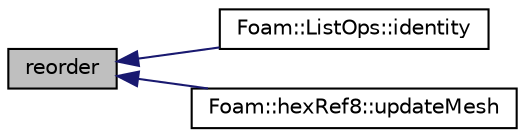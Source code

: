 digraph "reorder"
{
  bgcolor="transparent";
  edge [fontname="Helvetica",fontsize="10",labelfontname="Helvetica",labelfontsize="10"];
  node [fontname="Helvetica",fontsize="10",shape=record];
  rankdir="LR";
  Node1 [label="reorder",height=0.2,width=0.4,color="black", fillcolor="grey75", style="filled" fontcolor="black"];
  Node1 -> Node2 [dir="back",color="midnightblue",fontsize="10",style="solid",fontname="Helvetica"];
  Node2 [label="Foam::ListOps::identity",height=0.2,width=0.4,color="black",URL="$namespaceFoam_1_1ListOps.html#a1a2b3d684ab9a52a1d389f04c22d6288",tooltip="Set identity map with (map[i] == i) "];
  Node1 -> Node3 [dir="back",color="midnightblue",fontsize="10",style="solid",fontname="Helvetica"];
  Node3 [label="Foam::hexRef8::updateMesh",height=0.2,width=0.4,color="black",URL="$classFoam_1_1hexRef8.html#a97c9017fa6ef5f8319a5d64bdf3fd1b6",tooltip="Update local numbering + undo. "];
}
